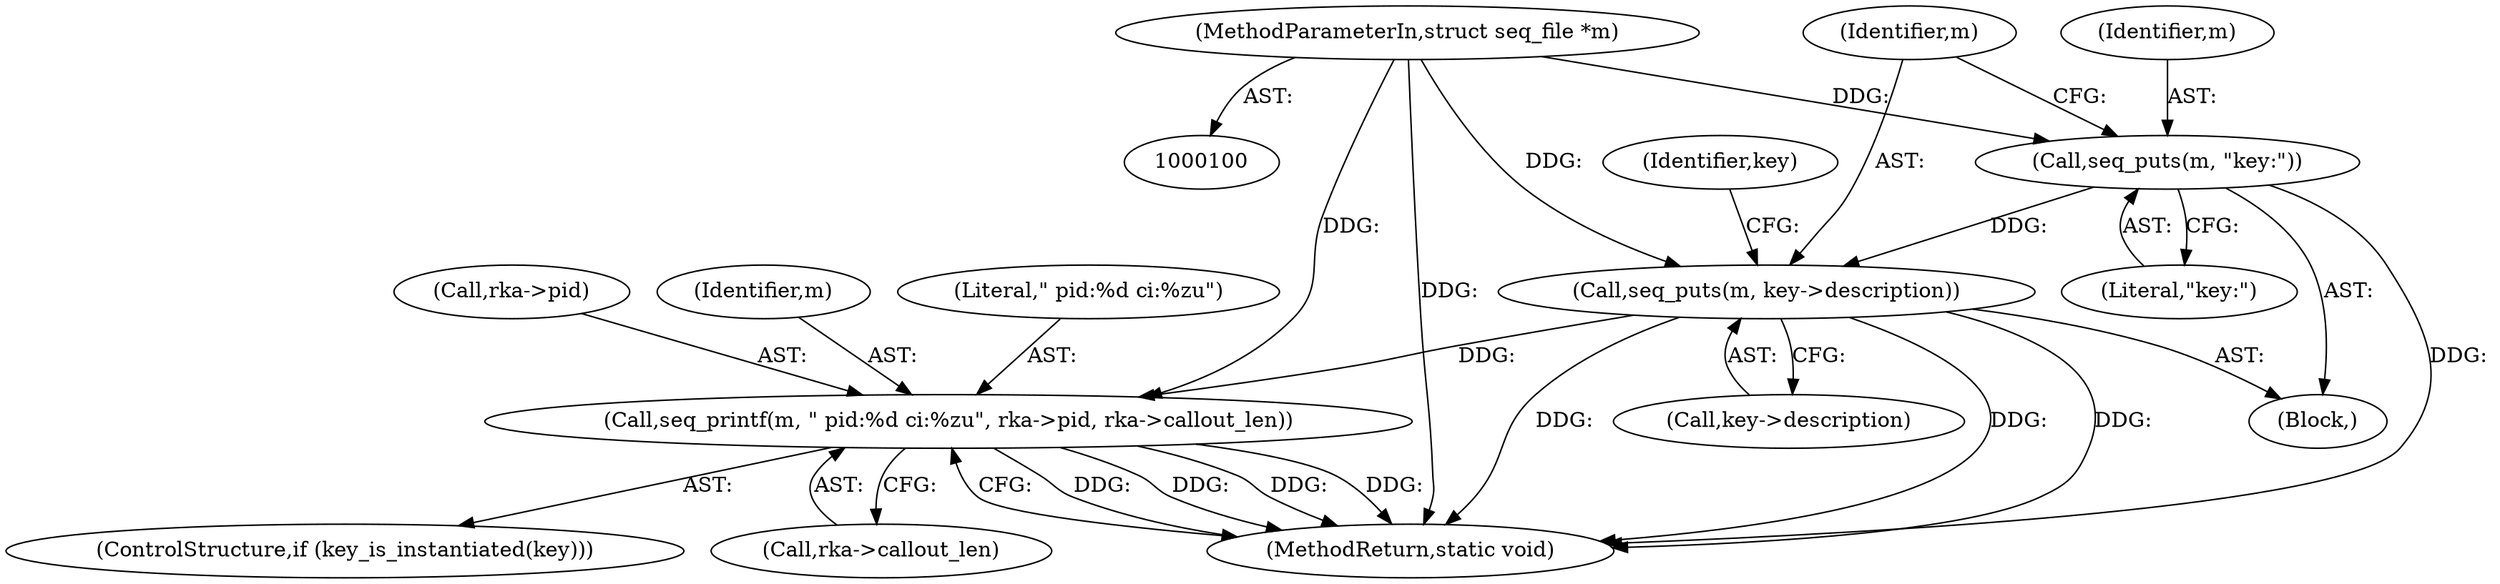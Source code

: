 digraph "0_linux_363b02dab09b3226f3bd1420dad9c72b79a42a76_15@pointer" {
"1000117" [label="(Call,seq_puts(m, key->description))"];
"1000114" [label="(Call,seq_puts(m, \"key:\"))"];
"1000102" [label="(MethodParameterIn,struct seq_file *m)"];
"1000125" [label="(Call,seq_printf(m, \" pid:%d ci:%zu\", rka->pid, rka->callout_len))"];
"1000122" [label="(ControlStructure,if (key_is_instantiated(key)))"];
"1000128" [label="(Call,rka->pid)"];
"1000114" [label="(Call,seq_puts(m, \"key:\"))"];
"1000125" [label="(Call,seq_printf(m, \" pid:%d ci:%zu\", rka->pid, rka->callout_len))"];
"1000131" [label="(Call,rka->callout_len)"];
"1000118" [label="(Identifier,m)"];
"1000103" [label="(Block,)"];
"1000116" [label="(Literal,\"key:\")"];
"1000124" [label="(Identifier,key)"];
"1000126" [label="(Identifier,m)"];
"1000134" [label="(MethodReturn,static void)"];
"1000102" [label="(MethodParameterIn,struct seq_file *m)"];
"1000127" [label="(Literal,\" pid:%d ci:%zu\")"];
"1000117" [label="(Call,seq_puts(m, key->description))"];
"1000119" [label="(Call,key->description)"];
"1000115" [label="(Identifier,m)"];
"1000117" -> "1000103"  [label="AST: "];
"1000117" -> "1000119"  [label="CFG: "];
"1000118" -> "1000117"  [label="AST: "];
"1000119" -> "1000117"  [label="AST: "];
"1000124" -> "1000117"  [label="CFG: "];
"1000117" -> "1000134"  [label="DDG: "];
"1000117" -> "1000134"  [label="DDG: "];
"1000117" -> "1000134"  [label="DDG: "];
"1000114" -> "1000117"  [label="DDG: "];
"1000102" -> "1000117"  [label="DDG: "];
"1000117" -> "1000125"  [label="DDG: "];
"1000114" -> "1000103"  [label="AST: "];
"1000114" -> "1000116"  [label="CFG: "];
"1000115" -> "1000114"  [label="AST: "];
"1000116" -> "1000114"  [label="AST: "];
"1000118" -> "1000114"  [label="CFG: "];
"1000114" -> "1000134"  [label="DDG: "];
"1000102" -> "1000114"  [label="DDG: "];
"1000102" -> "1000100"  [label="AST: "];
"1000102" -> "1000134"  [label="DDG: "];
"1000102" -> "1000125"  [label="DDG: "];
"1000125" -> "1000122"  [label="AST: "];
"1000125" -> "1000131"  [label="CFG: "];
"1000126" -> "1000125"  [label="AST: "];
"1000127" -> "1000125"  [label="AST: "];
"1000128" -> "1000125"  [label="AST: "];
"1000131" -> "1000125"  [label="AST: "];
"1000134" -> "1000125"  [label="CFG: "];
"1000125" -> "1000134"  [label="DDG: "];
"1000125" -> "1000134"  [label="DDG: "];
"1000125" -> "1000134"  [label="DDG: "];
"1000125" -> "1000134"  [label="DDG: "];
}

